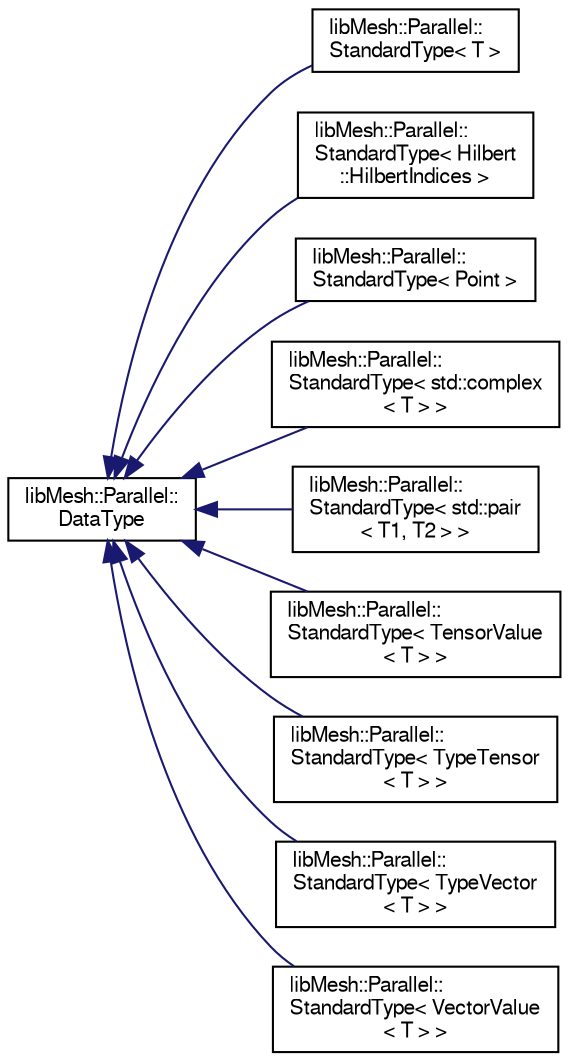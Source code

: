 digraph "Graphical Class Hierarchy"
{
  edge [fontname="FreeSans",fontsize="10",labelfontname="FreeSans",labelfontsize="10"];
  node [fontname="FreeSans",fontsize="10",shape=record];
  rankdir="LR";
  Node1 [label="libMesh::Parallel::\lDataType",height=0.2,width=0.4,color="black", fillcolor="white", style="filled",URL="$classlibMesh_1_1Parallel_1_1DataType.html"];
  Node1 -> Node2 [dir="back",color="midnightblue",fontsize="10",style="solid",fontname="FreeSans"];
  Node2 [label="libMesh::Parallel::\lStandardType\< T \>",height=0.2,width=0.4,color="black", fillcolor="white", style="filled",URL="$classlibMesh_1_1Parallel_1_1StandardType.html"];
  Node1 -> Node3 [dir="back",color="midnightblue",fontsize="10",style="solid",fontname="FreeSans"];
  Node3 [label="libMesh::Parallel::\lStandardType\< Hilbert\l::HilbertIndices \>",height=0.2,width=0.4,color="black", fillcolor="white", style="filled",URL="$classlibMesh_1_1Parallel_1_1StandardType_3_01Hilbert_1_1HilbertIndices_01_4.html"];
  Node1 -> Node4 [dir="back",color="midnightblue",fontsize="10",style="solid",fontname="FreeSans"];
  Node4 [label="libMesh::Parallel::\lStandardType\< Point \>",height=0.2,width=0.4,color="black", fillcolor="white", style="filled",URL="$classlibMesh_1_1Parallel_1_1StandardType_3_01Point_01_4.html"];
  Node1 -> Node5 [dir="back",color="midnightblue",fontsize="10",style="solid",fontname="FreeSans"];
  Node5 [label="libMesh::Parallel::\lStandardType\< std::complex\l\< T \> \>",height=0.2,width=0.4,color="black", fillcolor="white", style="filled",URL="$classlibMesh_1_1Parallel_1_1StandardType_3_01std_1_1complex_3_01T_01_4_01_4.html"];
  Node1 -> Node6 [dir="back",color="midnightblue",fontsize="10",style="solid",fontname="FreeSans"];
  Node6 [label="libMesh::Parallel::\lStandardType\< std::pair\l\< T1, T2 \> \>",height=0.2,width=0.4,color="black", fillcolor="white", style="filled",URL="$classlibMesh_1_1Parallel_1_1StandardType_3_01std_1_1pair_3_01T1_00_01T2_01_4_01_4.html"];
  Node1 -> Node7 [dir="back",color="midnightblue",fontsize="10",style="solid",fontname="FreeSans"];
  Node7 [label="libMesh::Parallel::\lStandardType\< TensorValue\l\< T \> \>",height=0.2,width=0.4,color="black", fillcolor="white", style="filled",URL="$classlibMesh_1_1Parallel_1_1StandardType_3_01TensorValue_3_01T_01_4_01_4.html"];
  Node1 -> Node8 [dir="back",color="midnightblue",fontsize="10",style="solid",fontname="FreeSans"];
  Node8 [label="libMesh::Parallel::\lStandardType\< TypeTensor\l\< T \> \>",height=0.2,width=0.4,color="black", fillcolor="white", style="filled",URL="$classlibMesh_1_1Parallel_1_1StandardType_3_01TypeTensor_3_01T_01_4_01_4.html"];
  Node1 -> Node9 [dir="back",color="midnightblue",fontsize="10",style="solid",fontname="FreeSans"];
  Node9 [label="libMesh::Parallel::\lStandardType\< TypeVector\l\< T \> \>",height=0.2,width=0.4,color="black", fillcolor="white", style="filled",URL="$classlibMesh_1_1Parallel_1_1StandardType_3_01TypeVector_3_01T_01_4_01_4.html"];
  Node1 -> Node10 [dir="back",color="midnightblue",fontsize="10",style="solid",fontname="FreeSans"];
  Node10 [label="libMesh::Parallel::\lStandardType\< VectorValue\l\< T \> \>",height=0.2,width=0.4,color="black", fillcolor="white", style="filled",URL="$classlibMesh_1_1Parallel_1_1StandardType_3_01VectorValue_3_01T_01_4_01_4.html"];
}
